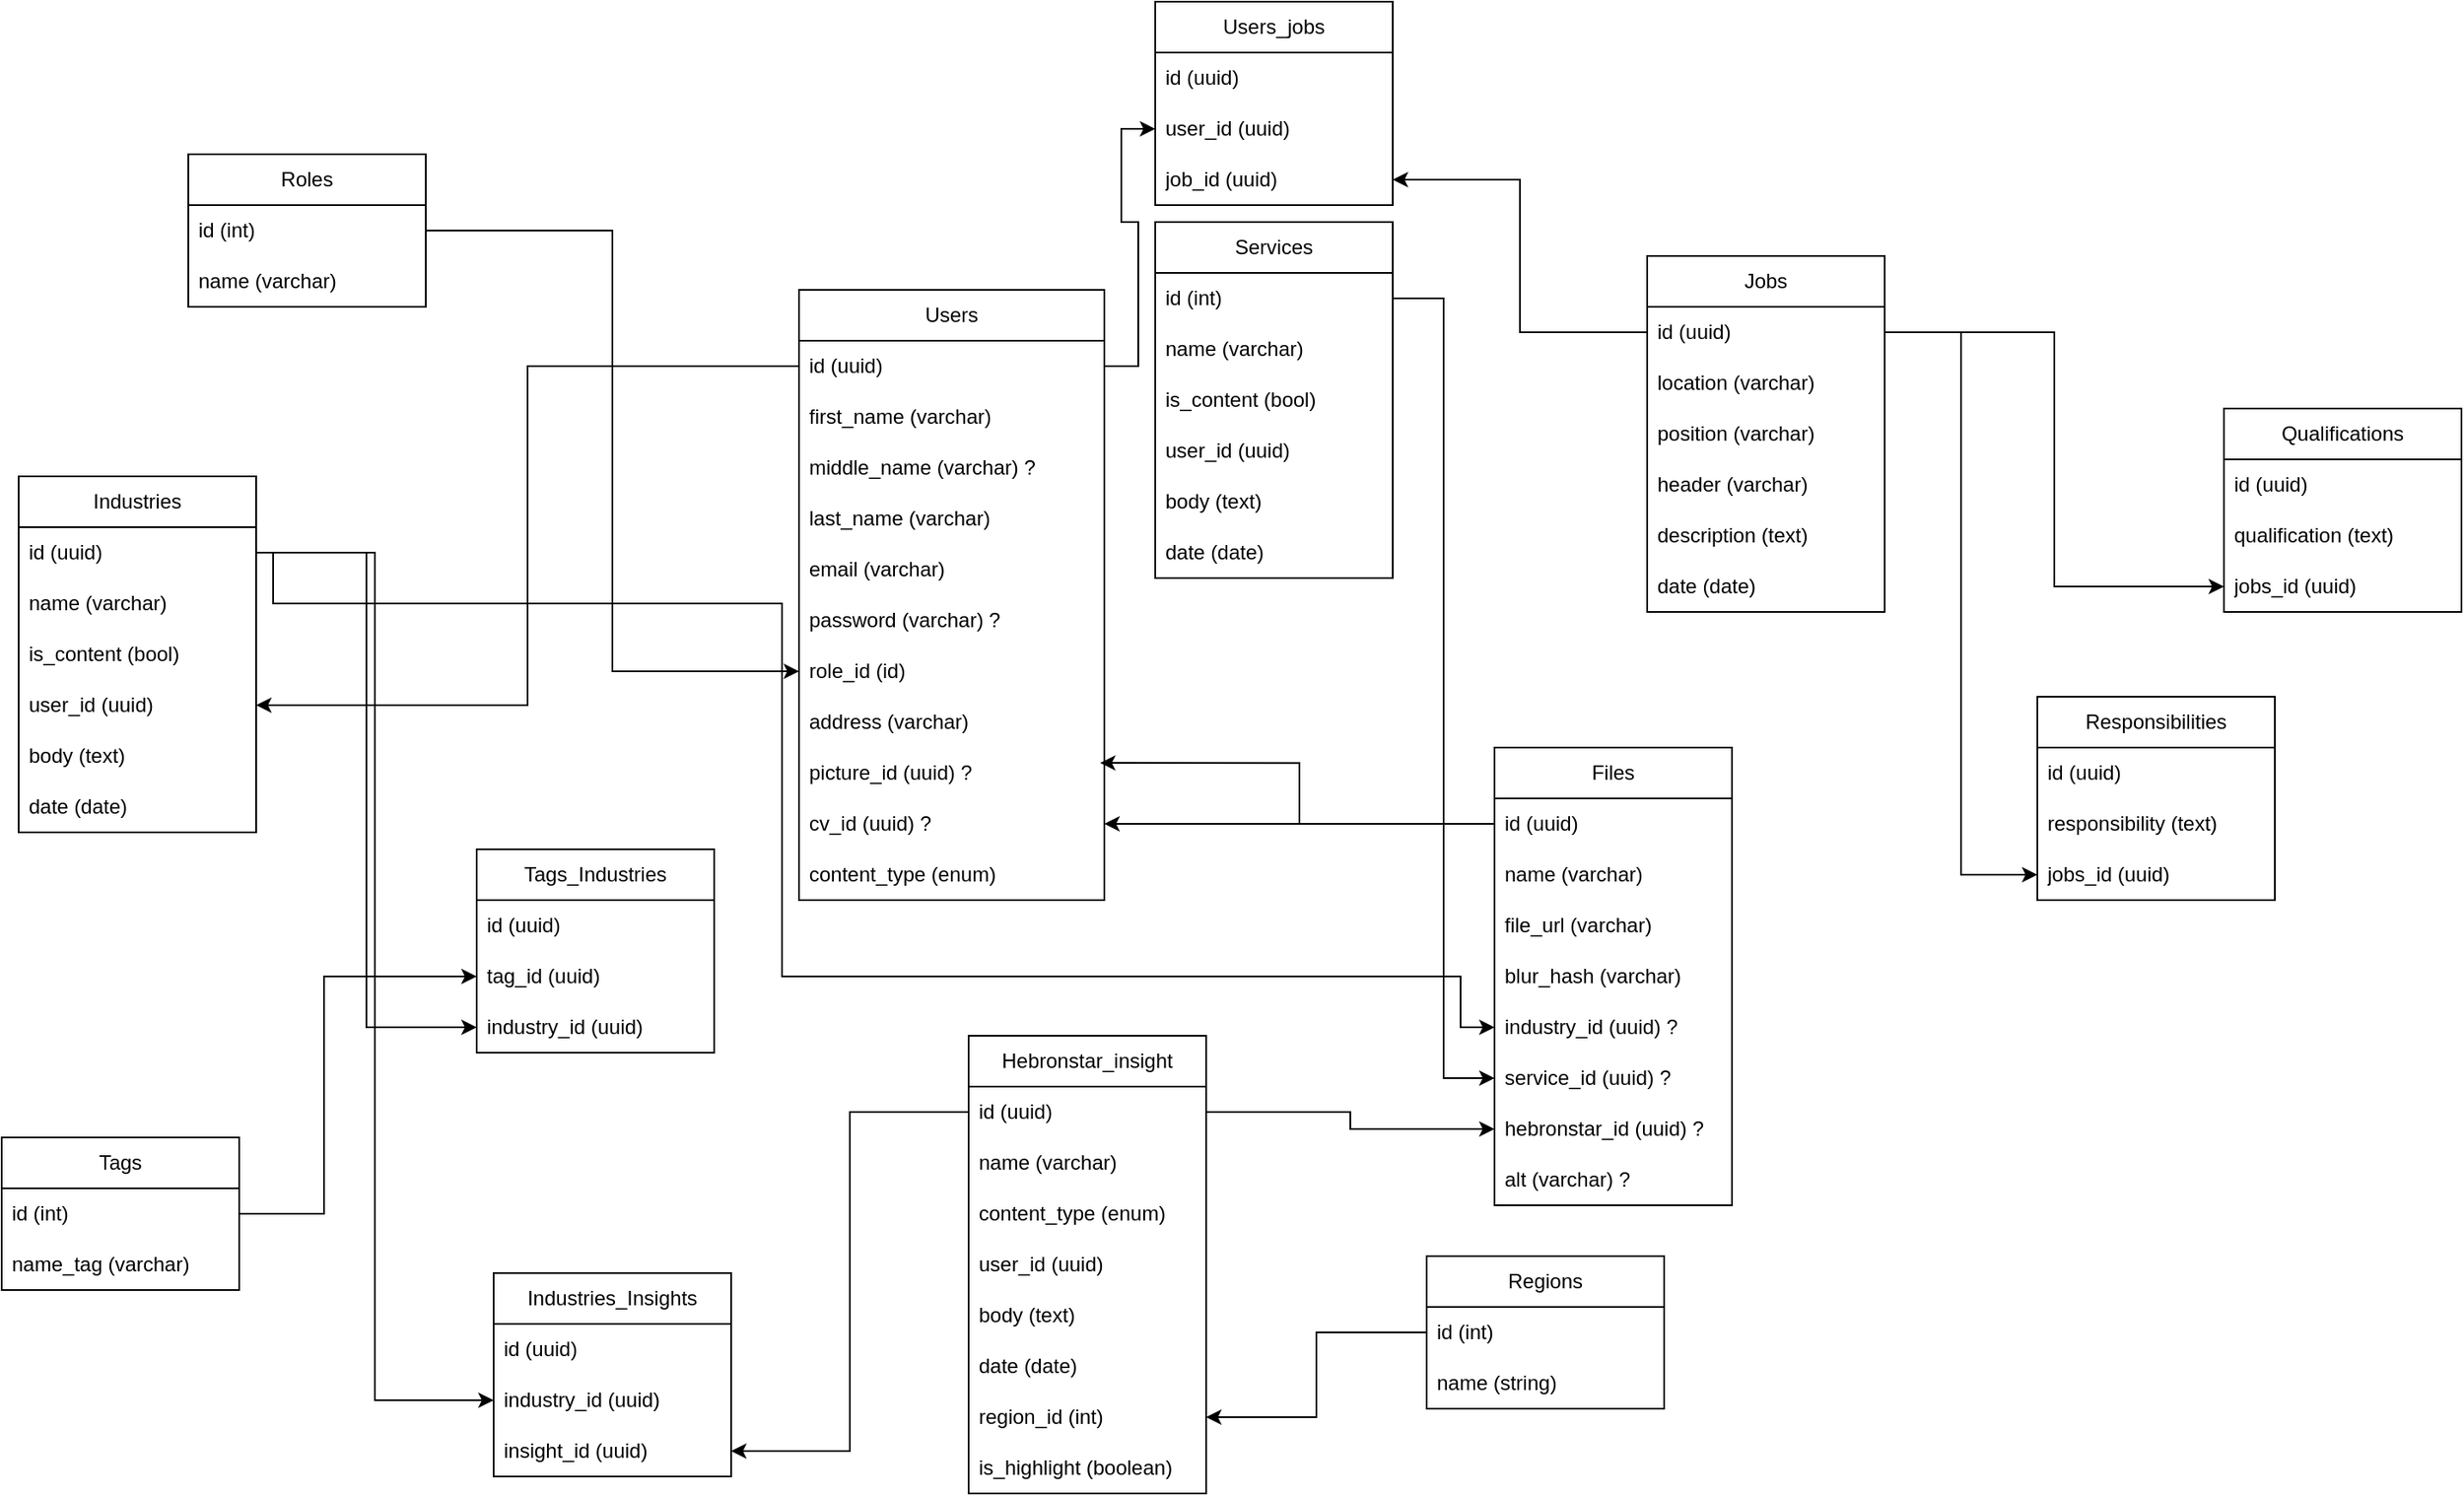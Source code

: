<mxfile version="21.6.5" type="github">
  <diagram name="Page-1" id="0J2eejaLnhA7fd5YdMPj">
    <mxGraphModel dx="1131" dy="936" grid="1" gridSize="10" guides="1" tooltips="1" connect="1" arrows="1" fold="1" page="1" pageScale="1" pageWidth="1700" pageHeight="1100" math="0" shadow="0">
      <root>
        <mxCell id="0" />
        <mxCell id="1" parent="0" />
        <mxCell id="AabeUTpYn3tINiN1X2o6-2" value="Roles" style="swimlane;fontStyle=0;childLayout=stackLayout;horizontal=1;startSize=30;horizontalStack=0;resizeParent=1;resizeParentMax=0;resizeLast=0;collapsible=1;marginBottom=0;whiteSpace=wrap;html=1;" parent="1" vertex="1">
          <mxGeometry x="130" y="100" width="140" height="90" as="geometry" />
        </mxCell>
        <mxCell id="AabeUTpYn3tINiN1X2o6-3" value="id (int)" style="text;strokeColor=none;fillColor=none;align=left;verticalAlign=middle;spacingLeft=4;spacingRight=4;overflow=hidden;points=[[0,0.5],[1,0.5]];portConstraint=eastwest;rotatable=0;whiteSpace=wrap;html=1;" parent="AabeUTpYn3tINiN1X2o6-2" vertex="1">
          <mxGeometry y="30" width="140" height="30" as="geometry" />
        </mxCell>
        <mxCell id="AabeUTpYn3tINiN1X2o6-4" value="name (varchar)" style="text;strokeColor=none;fillColor=none;align=left;verticalAlign=middle;spacingLeft=4;spacingRight=4;overflow=hidden;points=[[0,0.5],[1,0.5]];portConstraint=eastwest;rotatable=0;whiteSpace=wrap;html=1;" parent="AabeUTpYn3tINiN1X2o6-2" vertex="1">
          <mxGeometry y="60" width="140" height="30" as="geometry" />
        </mxCell>
        <mxCell id="AabeUTpYn3tINiN1X2o6-6" value="Users" style="swimlane;fontStyle=0;childLayout=stackLayout;horizontal=1;startSize=30;horizontalStack=0;resizeParent=1;resizeParentMax=0;resizeLast=0;collapsible=1;marginBottom=0;whiteSpace=wrap;html=1;" parent="1" vertex="1">
          <mxGeometry x="490" y="180" width="180" height="360" as="geometry" />
        </mxCell>
        <mxCell id="AabeUTpYn3tINiN1X2o6-7" value="id (uuid)" style="text;strokeColor=none;fillColor=none;align=left;verticalAlign=middle;spacingLeft=4;spacingRight=4;overflow=hidden;points=[[0,0.5],[1,0.5]];portConstraint=eastwest;rotatable=0;whiteSpace=wrap;html=1;" parent="AabeUTpYn3tINiN1X2o6-6" vertex="1">
          <mxGeometry y="30" width="180" height="30" as="geometry" />
        </mxCell>
        <mxCell id="AabeUTpYn3tINiN1X2o6-8" value="first_name (varchar)" style="text;strokeColor=none;fillColor=none;align=left;verticalAlign=middle;spacingLeft=4;spacingRight=4;overflow=hidden;points=[[0,0.5],[1,0.5]];portConstraint=eastwest;rotatable=0;whiteSpace=wrap;html=1;" parent="AabeUTpYn3tINiN1X2o6-6" vertex="1">
          <mxGeometry y="60" width="180" height="30" as="geometry" />
        </mxCell>
        <mxCell id="AabeUTpYn3tINiN1X2o6-10" value="middle_name (varchar) ?" style="text;strokeColor=none;fillColor=none;align=left;verticalAlign=middle;spacingLeft=4;spacingRight=4;overflow=hidden;points=[[0,0.5],[1,0.5]];portConstraint=eastwest;rotatable=0;whiteSpace=wrap;html=1;" parent="AabeUTpYn3tINiN1X2o6-6" vertex="1">
          <mxGeometry y="90" width="180" height="30" as="geometry" />
        </mxCell>
        <mxCell id="AabeUTpYn3tINiN1X2o6-9" value="last_name (varchar)" style="text;strokeColor=none;fillColor=none;align=left;verticalAlign=middle;spacingLeft=4;spacingRight=4;overflow=hidden;points=[[0,0.5],[1,0.5]];portConstraint=eastwest;rotatable=0;whiteSpace=wrap;html=1;" parent="AabeUTpYn3tINiN1X2o6-6" vertex="1">
          <mxGeometry y="120" width="180" height="30" as="geometry" />
        </mxCell>
        <mxCell id="AabeUTpYn3tINiN1X2o6-11" value="email (varchar)" style="text;strokeColor=none;fillColor=none;align=left;verticalAlign=middle;spacingLeft=4;spacingRight=4;overflow=hidden;points=[[0,0.5],[1,0.5]];portConstraint=eastwest;rotatable=0;whiteSpace=wrap;html=1;" parent="AabeUTpYn3tINiN1X2o6-6" vertex="1">
          <mxGeometry y="150" width="180" height="30" as="geometry" />
        </mxCell>
        <mxCell id="AabeUTpYn3tINiN1X2o6-13" value="password (varchar) ?" style="text;strokeColor=none;fillColor=none;align=left;verticalAlign=middle;spacingLeft=4;spacingRight=4;overflow=hidden;points=[[0,0.5],[1,0.5]];portConstraint=eastwest;rotatable=0;whiteSpace=wrap;html=1;" parent="AabeUTpYn3tINiN1X2o6-6" vertex="1">
          <mxGeometry y="180" width="180" height="30" as="geometry" />
        </mxCell>
        <mxCell id="AabeUTpYn3tINiN1X2o6-14" value="role_id (id)" style="text;strokeColor=none;fillColor=none;align=left;verticalAlign=middle;spacingLeft=4;spacingRight=4;overflow=hidden;points=[[0,0.5],[1,0.5]];portConstraint=eastwest;rotatable=0;whiteSpace=wrap;html=1;" parent="AabeUTpYn3tINiN1X2o6-6" vertex="1">
          <mxGeometry y="210" width="180" height="30" as="geometry" />
        </mxCell>
        <mxCell id="AabeUTpYn3tINiN1X2o6-17" value="address (varchar)" style="text;strokeColor=none;fillColor=none;align=left;verticalAlign=middle;spacingLeft=4;spacingRight=4;overflow=hidden;points=[[0,0.5],[1,0.5]];portConstraint=eastwest;rotatable=0;whiteSpace=wrap;html=1;" parent="AabeUTpYn3tINiN1X2o6-6" vertex="1">
          <mxGeometry y="240" width="180" height="30" as="geometry" />
        </mxCell>
        <mxCell id="AabeUTpYn3tINiN1X2o6-22" value="picture_id (uuid) ?" style="text;strokeColor=none;fillColor=none;align=left;verticalAlign=middle;spacingLeft=4;spacingRight=4;overflow=hidden;points=[[0,0.5],[1,0.5]];portConstraint=eastwest;rotatable=0;whiteSpace=wrap;html=1;" parent="AabeUTpYn3tINiN1X2o6-6" vertex="1">
          <mxGeometry y="270" width="180" height="30" as="geometry" />
        </mxCell>
        <mxCell id="AabeUTpYn3tINiN1X2o6-24" value="cv_id (uuid) ?" style="text;strokeColor=none;fillColor=none;align=left;verticalAlign=middle;spacingLeft=4;spacingRight=4;overflow=hidden;points=[[0,0.5],[1,0.5]];portConstraint=eastwest;rotatable=0;whiteSpace=wrap;html=1;" parent="AabeUTpYn3tINiN1X2o6-6" vertex="1">
          <mxGeometry y="300" width="180" height="30" as="geometry" />
        </mxCell>
        <mxCell id="AabeUTpYn3tINiN1X2o6-26" value="content_type (enum)" style="text;strokeColor=none;fillColor=none;align=left;verticalAlign=middle;spacingLeft=4;spacingRight=4;overflow=hidden;points=[[0,0.5],[1,0.5]];portConstraint=eastwest;rotatable=0;whiteSpace=wrap;html=1;" parent="AabeUTpYn3tINiN1X2o6-6" vertex="1">
          <mxGeometry y="330" width="180" height="30" as="geometry" />
        </mxCell>
        <mxCell id="AabeUTpYn3tINiN1X2o6-16" style="edgeStyle=orthogonalEdgeStyle;rounded=0;orthogonalLoop=1;jettySize=auto;html=1;entryX=0;entryY=0.5;entryDx=0;entryDy=0;" parent="1" source="AabeUTpYn3tINiN1X2o6-3" target="AabeUTpYn3tINiN1X2o6-14" edge="1">
          <mxGeometry relative="1" as="geometry" />
        </mxCell>
        <mxCell id="AabeUTpYn3tINiN1X2o6-18" value="Files" style="swimlane;fontStyle=0;childLayout=stackLayout;horizontal=1;startSize=30;horizontalStack=0;resizeParent=1;resizeParentMax=0;resizeLast=0;collapsible=1;marginBottom=0;whiteSpace=wrap;html=1;" parent="1" vertex="1">
          <mxGeometry x="900" y="450" width="140" height="270" as="geometry" />
        </mxCell>
        <mxCell id="AabeUTpYn3tINiN1X2o6-19" value="id (uuid)" style="text;strokeColor=none;fillColor=none;align=left;verticalAlign=middle;spacingLeft=4;spacingRight=4;overflow=hidden;points=[[0,0.5],[1,0.5]];portConstraint=eastwest;rotatable=0;whiteSpace=wrap;html=1;" parent="AabeUTpYn3tINiN1X2o6-18" vertex="1">
          <mxGeometry y="30" width="140" height="30" as="geometry" />
        </mxCell>
        <mxCell id="AabeUTpYn3tINiN1X2o6-20" value="name (varchar)" style="text;strokeColor=none;fillColor=none;align=left;verticalAlign=middle;spacingLeft=4;spacingRight=4;overflow=hidden;points=[[0,0.5],[1,0.5]];portConstraint=eastwest;rotatable=0;whiteSpace=wrap;html=1;" parent="AabeUTpYn3tINiN1X2o6-18" vertex="1">
          <mxGeometry y="60" width="140" height="30" as="geometry" />
        </mxCell>
        <mxCell id="AabeUTpYn3tINiN1X2o6-21" value="file_url (varchar)" style="text;strokeColor=none;fillColor=none;align=left;verticalAlign=middle;spacingLeft=4;spacingRight=4;overflow=hidden;points=[[0,0.5],[1,0.5]];portConstraint=eastwest;rotatable=0;whiteSpace=wrap;html=1;" parent="AabeUTpYn3tINiN1X2o6-18" vertex="1">
          <mxGeometry y="90" width="140" height="30" as="geometry" />
        </mxCell>
        <mxCell id="NytPA-06Vom5v9Mt7Qx0-8" value="blur_hash (varchar)" style="text;strokeColor=none;fillColor=none;align=left;verticalAlign=middle;spacingLeft=4;spacingRight=4;overflow=hidden;points=[[0,0.5],[1,0.5]];portConstraint=eastwest;rotatable=0;whiteSpace=wrap;html=1;" parent="AabeUTpYn3tINiN1X2o6-18" vertex="1">
          <mxGeometry y="120" width="140" height="30" as="geometry" />
        </mxCell>
        <mxCell id="AabeUTpYn3tINiN1X2o6-47" value="industry_id (uuid) ?" style="text;strokeColor=none;fillColor=none;align=left;verticalAlign=middle;spacingLeft=4;spacingRight=4;overflow=hidden;points=[[0,0.5],[1,0.5]];portConstraint=eastwest;rotatable=0;whiteSpace=wrap;html=1;" parent="AabeUTpYn3tINiN1X2o6-18" vertex="1">
          <mxGeometry y="150" width="140" height="30" as="geometry" />
        </mxCell>
        <mxCell id="AabeUTpYn3tINiN1X2o6-56" value="service_id (uuid) ?" style="text;strokeColor=none;fillColor=none;align=left;verticalAlign=middle;spacingLeft=4;spacingRight=4;overflow=hidden;points=[[0,0.5],[1,0.5]];portConstraint=eastwest;rotatable=0;whiteSpace=wrap;html=1;" parent="AabeUTpYn3tINiN1X2o6-18" vertex="1">
          <mxGeometry y="180" width="140" height="30" as="geometry" />
        </mxCell>
        <mxCell id="AabeUTpYn3tINiN1X2o6-65" value="hebronstar_id (uuid) ?" style="text;strokeColor=none;fillColor=none;align=left;verticalAlign=middle;spacingLeft=4;spacingRight=4;overflow=hidden;points=[[0,0.5],[1,0.5]];portConstraint=eastwest;rotatable=0;whiteSpace=wrap;html=1;" parent="AabeUTpYn3tINiN1X2o6-18" vertex="1">
          <mxGeometry y="210" width="140" height="30" as="geometry" />
        </mxCell>
        <mxCell id="AabeUTpYn3tINiN1X2o6-67" value="alt (varchar) ?" style="text;strokeColor=none;fillColor=none;align=left;verticalAlign=middle;spacingLeft=4;spacingRight=4;overflow=hidden;points=[[0,0.5],[1,0.5]];portConstraint=eastwest;rotatable=0;whiteSpace=wrap;html=1;" parent="AabeUTpYn3tINiN1X2o6-18" vertex="1">
          <mxGeometry y="240" width="140" height="30" as="geometry" />
        </mxCell>
        <mxCell id="AabeUTpYn3tINiN1X2o6-23" style="edgeStyle=orthogonalEdgeStyle;rounded=0;orthogonalLoop=1;jettySize=auto;html=1;entryX=0.986;entryY=0.302;entryDx=0;entryDy=0;entryPerimeter=0;" parent="1" source="AabeUTpYn3tINiN1X2o6-19" target="AabeUTpYn3tINiN1X2o6-22" edge="1">
          <mxGeometry relative="1" as="geometry" />
        </mxCell>
        <mxCell id="AabeUTpYn3tINiN1X2o6-25" style="edgeStyle=orthogonalEdgeStyle;rounded=0;orthogonalLoop=1;jettySize=auto;html=1;" parent="1" source="AabeUTpYn3tINiN1X2o6-19" target="AabeUTpYn3tINiN1X2o6-24" edge="1">
          <mxGeometry relative="1" as="geometry" />
        </mxCell>
        <mxCell id="AabeUTpYn3tINiN1X2o6-31" value="Industries" style="swimlane;fontStyle=0;childLayout=stackLayout;horizontal=1;startSize=30;horizontalStack=0;resizeParent=1;resizeParentMax=0;resizeLast=0;collapsible=1;marginBottom=0;whiteSpace=wrap;html=1;" parent="1" vertex="1">
          <mxGeometry x="30" y="290" width="140" height="210" as="geometry" />
        </mxCell>
        <mxCell id="AabeUTpYn3tINiN1X2o6-32" value="id (uuid)" style="text;strokeColor=none;fillColor=none;align=left;verticalAlign=middle;spacingLeft=4;spacingRight=4;overflow=hidden;points=[[0,0.5],[1,0.5]];portConstraint=eastwest;rotatable=0;whiteSpace=wrap;html=1;" parent="AabeUTpYn3tINiN1X2o6-31" vertex="1">
          <mxGeometry y="30" width="140" height="30" as="geometry" />
        </mxCell>
        <mxCell id="AabeUTpYn3tINiN1X2o6-39" value="name (varchar)" style="text;strokeColor=none;fillColor=none;align=left;verticalAlign=middle;spacingLeft=4;spacingRight=4;overflow=hidden;points=[[0,0.5],[1,0.5]];portConstraint=eastwest;rotatable=0;whiteSpace=wrap;html=1;" parent="AabeUTpYn3tINiN1X2o6-31" vertex="1">
          <mxGeometry y="60" width="140" height="30" as="geometry" />
        </mxCell>
        <mxCell id="AabeUTpYn3tINiN1X2o6-33" value="is_content (bool)" style="text;strokeColor=none;fillColor=none;align=left;verticalAlign=middle;spacingLeft=4;spacingRight=4;overflow=hidden;points=[[0,0.5],[1,0.5]];portConstraint=eastwest;rotatable=0;whiteSpace=wrap;html=1;" parent="AabeUTpYn3tINiN1X2o6-31" vertex="1">
          <mxGeometry y="90" width="140" height="30" as="geometry" />
        </mxCell>
        <mxCell id="AabeUTpYn3tINiN1X2o6-34" value="user_id (uuid)" style="text;strokeColor=none;fillColor=none;align=left;verticalAlign=middle;spacingLeft=4;spacingRight=4;overflow=hidden;points=[[0,0.5],[1,0.5]];portConstraint=eastwest;rotatable=0;whiteSpace=wrap;html=1;" parent="AabeUTpYn3tINiN1X2o6-31" vertex="1">
          <mxGeometry y="120" width="140" height="30" as="geometry" />
        </mxCell>
        <mxCell id="AabeUTpYn3tINiN1X2o6-35" value="body (text)" style="text;strokeColor=none;fillColor=none;align=left;verticalAlign=middle;spacingLeft=4;spacingRight=4;overflow=hidden;points=[[0,0.5],[1,0.5]];portConstraint=eastwest;rotatable=0;whiteSpace=wrap;html=1;" parent="AabeUTpYn3tINiN1X2o6-31" vertex="1">
          <mxGeometry y="150" width="140" height="30" as="geometry" />
        </mxCell>
        <mxCell id="AabeUTpYn3tINiN1X2o6-41" value="date (date)" style="text;strokeColor=none;fillColor=none;align=left;verticalAlign=middle;spacingLeft=4;spacingRight=4;overflow=hidden;points=[[0,0.5],[1,0.5]];portConstraint=eastwest;rotatable=0;whiteSpace=wrap;html=1;" parent="AabeUTpYn3tINiN1X2o6-31" vertex="1">
          <mxGeometry y="180" width="140" height="30" as="geometry" />
        </mxCell>
        <mxCell id="AabeUTpYn3tINiN1X2o6-42" style="edgeStyle=orthogonalEdgeStyle;rounded=0;orthogonalLoop=1;jettySize=auto;html=1;" parent="1" source="AabeUTpYn3tINiN1X2o6-7" target="AabeUTpYn3tINiN1X2o6-34" edge="1">
          <mxGeometry relative="1" as="geometry" />
        </mxCell>
        <mxCell id="AabeUTpYn3tINiN1X2o6-48" style="edgeStyle=orthogonalEdgeStyle;rounded=0;orthogonalLoop=1;jettySize=auto;html=1;entryX=0;entryY=0.5;entryDx=0;entryDy=0;" parent="1" source="AabeUTpYn3tINiN1X2o6-32" target="AabeUTpYn3tINiN1X2o6-47" edge="1">
          <mxGeometry relative="1" as="geometry">
            <Array as="points">
              <mxPoint x="180" y="335" />
              <mxPoint x="180" y="365" />
              <mxPoint x="480" y="365" />
              <mxPoint x="480" y="585" />
              <mxPoint x="880" y="585" />
              <mxPoint x="880" y="615" />
            </Array>
            <mxPoint x="970" y="600" as="targetPoint" />
          </mxGeometry>
        </mxCell>
        <mxCell id="AabeUTpYn3tINiN1X2o6-49" value="Services" style="swimlane;fontStyle=0;childLayout=stackLayout;horizontal=1;startSize=30;horizontalStack=0;resizeParent=1;resizeParentMax=0;resizeLast=0;collapsible=1;marginBottom=0;whiteSpace=wrap;html=1;" parent="1" vertex="1">
          <mxGeometry x="700" y="140" width="140" height="210" as="geometry" />
        </mxCell>
        <mxCell id="AabeUTpYn3tINiN1X2o6-50" value="id (int)" style="text;strokeColor=none;fillColor=none;align=left;verticalAlign=middle;spacingLeft=4;spacingRight=4;overflow=hidden;points=[[0,0.5],[1,0.5]];portConstraint=eastwest;rotatable=0;whiteSpace=wrap;html=1;" parent="AabeUTpYn3tINiN1X2o6-49" vertex="1">
          <mxGeometry y="30" width="140" height="30" as="geometry" />
        </mxCell>
        <mxCell id="AabeUTpYn3tINiN1X2o6-51" value="name (varchar)" style="text;strokeColor=none;fillColor=none;align=left;verticalAlign=middle;spacingLeft=4;spacingRight=4;overflow=hidden;points=[[0,0.5],[1,0.5]];portConstraint=eastwest;rotatable=0;whiteSpace=wrap;html=1;" parent="AabeUTpYn3tINiN1X2o6-49" vertex="1">
          <mxGeometry y="60" width="140" height="30" as="geometry" />
        </mxCell>
        <mxCell id="AabeUTpYn3tINiN1X2o6-52" value="is_content (bool)" style="text;strokeColor=none;fillColor=none;align=left;verticalAlign=middle;spacingLeft=4;spacingRight=4;overflow=hidden;points=[[0,0.5],[1,0.5]];portConstraint=eastwest;rotatable=0;whiteSpace=wrap;html=1;" parent="AabeUTpYn3tINiN1X2o6-49" vertex="1">
          <mxGeometry y="90" width="140" height="30" as="geometry" />
        </mxCell>
        <mxCell id="AabeUTpYn3tINiN1X2o6-53" value="user_id (uuid)" style="text;strokeColor=none;fillColor=none;align=left;verticalAlign=middle;spacingLeft=4;spacingRight=4;overflow=hidden;points=[[0,0.5],[1,0.5]];portConstraint=eastwest;rotatable=0;whiteSpace=wrap;html=1;" parent="AabeUTpYn3tINiN1X2o6-49" vertex="1">
          <mxGeometry y="120" width="140" height="30" as="geometry" />
        </mxCell>
        <mxCell id="AabeUTpYn3tINiN1X2o6-54" value="body (text)" style="text;strokeColor=none;fillColor=none;align=left;verticalAlign=middle;spacingLeft=4;spacingRight=4;overflow=hidden;points=[[0,0.5],[1,0.5]];portConstraint=eastwest;rotatable=0;whiteSpace=wrap;html=1;" parent="AabeUTpYn3tINiN1X2o6-49" vertex="1">
          <mxGeometry y="150" width="140" height="30" as="geometry" />
        </mxCell>
        <mxCell id="AabeUTpYn3tINiN1X2o6-55" value="date (date)" style="text;strokeColor=none;fillColor=none;align=left;verticalAlign=middle;spacingLeft=4;spacingRight=4;overflow=hidden;points=[[0,0.5],[1,0.5]];portConstraint=eastwest;rotatable=0;whiteSpace=wrap;html=1;" parent="AabeUTpYn3tINiN1X2o6-49" vertex="1">
          <mxGeometry y="180" width="140" height="30" as="geometry" />
        </mxCell>
        <mxCell id="AabeUTpYn3tINiN1X2o6-57" style="edgeStyle=orthogonalEdgeStyle;rounded=0;orthogonalLoop=1;jettySize=auto;html=1;" parent="1" source="AabeUTpYn3tINiN1X2o6-50" target="AabeUTpYn3tINiN1X2o6-56" edge="1">
          <mxGeometry relative="1" as="geometry" />
        </mxCell>
        <mxCell id="AabeUTpYn3tINiN1X2o6-58" value="Hebronstar_insight" style="swimlane;fontStyle=0;childLayout=stackLayout;horizontal=1;startSize=30;horizontalStack=0;resizeParent=1;resizeParentMax=0;resizeLast=0;collapsible=1;marginBottom=0;whiteSpace=wrap;html=1;" parent="1" vertex="1">
          <mxGeometry x="590" y="620" width="140" height="270" as="geometry" />
        </mxCell>
        <mxCell id="AabeUTpYn3tINiN1X2o6-59" value="id (uuid)" style="text;strokeColor=none;fillColor=none;align=left;verticalAlign=middle;spacingLeft=4;spacingRight=4;overflow=hidden;points=[[0,0.5],[1,0.5]];portConstraint=eastwest;rotatable=0;whiteSpace=wrap;html=1;" parent="AabeUTpYn3tINiN1X2o6-58" vertex="1">
          <mxGeometry y="30" width="140" height="30" as="geometry" />
        </mxCell>
        <mxCell id="AabeUTpYn3tINiN1X2o6-60" value="name (varchar)" style="text;strokeColor=none;fillColor=none;align=left;verticalAlign=middle;spacingLeft=4;spacingRight=4;overflow=hidden;points=[[0,0.5],[1,0.5]];portConstraint=eastwest;rotatable=0;whiteSpace=wrap;html=1;" parent="AabeUTpYn3tINiN1X2o6-58" vertex="1">
          <mxGeometry y="60" width="140" height="30" as="geometry" />
        </mxCell>
        <mxCell id="AabeUTpYn3tINiN1X2o6-61" value="content_type (enum)" style="text;strokeColor=none;fillColor=none;align=left;verticalAlign=middle;spacingLeft=4;spacingRight=4;overflow=hidden;points=[[0,0.5],[1,0.5]];portConstraint=eastwest;rotatable=0;whiteSpace=wrap;html=1;" parent="AabeUTpYn3tINiN1X2o6-58" vertex="1">
          <mxGeometry y="90" width="140" height="30" as="geometry" />
        </mxCell>
        <mxCell id="AabeUTpYn3tINiN1X2o6-62" value="user_id (uuid)" style="text;strokeColor=none;fillColor=none;align=left;verticalAlign=middle;spacingLeft=4;spacingRight=4;overflow=hidden;points=[[0,0.5],[1,0.5]];portConstraint=eastwest;rotatable=0;whiteSpace=wrap;html=1;" parent="AabeUTpYn3tINiN1X2o6-58" vertex="1">
          <mxGeometry y="120" width="140" height="30" as="geometry" />
        </mxCell>
        <mxCell id="AabeUTpYn3tINiN1X2o6-63" value="body (text)" style="text;strokeColor=none;fillColor=none;align=left;verticalAlign=middle;spacingLeft=4;spacingRight=4;overflow=hidden;points=[[0,0.5],[1,0.5]];portConstraint=eastwest;rotatable=0;whiteSpace=wrap;html=1;" parent="AabeUTpYn3tINiN1X2o6-58" vertex="1">
          <mxGeometry y="150" width="140" height="30" as="geometry" />
        </mxCell>
        <mxCell id="AabeUTpYn3tINiN1X2o6-64" value="date (date)" style="text;strokeColor=none;fillColor=none;align=left;verticalAlign=middle;spacingLeft=4;spacingRight=4;overflow=hidden;points=[[0,0.5],[1,0.5]];portConstraint=eastwest;rotatable=0;whiteSpace=wrap;html=1;" parent="AabeUTpYn3tINiN1X2o6-58" vertex="1">
          <mxGeometry y="180" width="140" height="30" as="geometry" />
        </mxCell>
        <mxCell id="NytPA-06Vom5v9Mt7Qx0-5" value="region_id (int)" style="text;strokeColor=none;fillColor=none;align=left;verticalAlign=middle;spacingLeft=4;spacingRight=4;overflow=hidden;points=[[0,0.5],[1,0.5]];portConstraint=eastwest;rotatable=0;whiteSpace=wrap;html=1;" parent="AabeUTpYn3tINiN1X2o6-58" vertex="1">
          <mxGeometry y="210" width="140" height="30" as="geometry" />
        </mxCell>
        <mxCell id="7b8HUlK0noErCAWpJXv1-1" value="is_highlight (boolean)" style="text;strokeColor=none;fillColor=none;align=left;verticalAlign=middle;spacingLeft=4;spacingRight=4;overflow=hidden;points=[[0,0.5],[1,0.5]];portConstraint=eastwest;rotatable=0;whiteSpace=wrap;html=1;" vertex="1" parent="AabeUTpYn3tINiN1X2o6-58">
          <mxGeometry y="240" width="140" height="30" as="geometry" />
        </mxCell>
        <mxCell id="AabeUTpYn3tINiN1X2o6-66" style="edgeStyle=orthogonalEdgeStyle;rounded=0;orthogonalLoop=1;jettySize=auto;html=1;" parent="1" source="AabeUTpYn3tINiN1X2o6-59" target="AabeUTpYn3tINiN1X2o6-65" edge="1">
          <mxGeometry relative="1" as="geometry" />
        </mxCell>
        <mxCell id="AabeUTpYn3tINiN1X2o6-72" value="Jobs" style="swimlane;fontStyle=0;childLayout=stackLayout;horizontal=1;startSize=30;horizontalStack=0;resizeParent=1;resizeParentMax=0;resizeLast=0;collapsible=1;marginBottom=0;whiteSpace=wrap;html=1;" parent="1" vertex="1">
          <mxGeometry x="990" y="160" width="140" height="210" as="geometry" />
        </mxCell>
        <mxCell id="AabeUTpYn3tINiN1X2o6-73" value="id (uuid)" style="text;strokeColor=none;fillColor=none;align=left;verticalAlign=middle;spacingLeft=4;spacingRight=4;overflow=hidden;points=[[0,0.5],[1,0.5]];portConstraint=eastwest;rotatable=0;whiteSpace=wrap;html=1;" parent="AabeUTpYn3tINiN1X2o6-72" vertex="1">
          <mxGeometry y="30" width="140" height="30" as="geometry" />
        </mxCell>
        <mxCell id="AabeUTpYn3tINiN1X2o6-75" value="location (varchar)" style="text;strokeColor=none;fillColor=none;align=left;verticalAlign=middle;spacingLeft=4;spacingRight=4;overflow=hidden;points=[[0,0.5],[1,0.5]];portConstraint=eastwest;rotatable=0;whiteSpace=wrap;html=1;" parent="AabeUTpYn3tINiN1X2o6-72" vertex="1">
          <mxGeometry y="60" width="140" height="30" as="geometry" />
        </mxCell>
        <mxCell id="AabeUTpYn3tINiN1X2o6-74" value="position (varchar)" style="text;strokeColor=none;fillColor=none;align=left;verticalAlign=middle;spacingLeft=4;spacingRight=4;overflow=hidden;points=[[0,0.5],[1,0.5]];portConstraint=eastwest;rotatable=0;whiteSpace=wrap;html=1;" parent="AabeUTpYn3tINiN1X2o6-72" vertex="1">
          <mxGeometry y="90" width="140" height="30" as="geometry" />
        </mxCell>
        <mxCell id="KLQGMgcg9D3TohGVHI9s-1" value="header (varchar)" style="text;strokeColor=none;fillColor=none;align=left;verticalAlign=middle;spacingLeft=4;spacingRight=4;overflow=hidden;points=[[0,0.5],[1,0.5]];portConstraint=eastwest;rotatable=0;whiteSpace=wrap;html=1;" parent="AabeUTpYn3tINiN1X2o6-72" vertex="1">
          <mxGeometry y="120" width="140" height="30" as="geometry" />
        </mxCell>
        <mxCell id="KLQGMgcg9D3TohGVHI9s-2" value="description (text)" style="text;strokeColor=none;fillColor=none;align=left;verticalAlign=middle;spacingLeft=4;spacingRight=4;overflow=hidden;points=[[0,0.5],[1,0.5]];portConstraint=eastwest;rotatable=0;whiteSpace=wrap;html=1;" parent="AabeUTpYn3tINiN1X2o6-72" vertex="1">
          <mxGeometry y="150" width="140" height="30" as="geometry" />
        </mxCell>
        <mxCell id="KLQGMgcg9D3TohGVHI9s-4" value="date (date)" style="text;strokeColor=none;fillColor=none;align=left;verticalAlign=middle;spacingLeft=4;spacingRight=4;overflow=hidden;points=[[0,0.5],[1,0.5]];portConstraint=eastwest;rotatable=0;whiteSpace=wrap;html=1;" parent="AabeUTpYn3tINiN1X2o6-72" vertex="1">
          <mxGeometry y="180" width="140" height="30" as="geometry" />
        </mxCell>
        <mxCell id="KLQGMgcg9D3TohGVHI9s-5" value="Qualifications" style="swimlane;fontStyle=0;childLayout=stackLayout;horizontal=1;startSize=30;horizontalStack=0;resizeParent=1;resizeParentMax=0;resizeLast=0;collapsible=1;marginBottom=0;whiteSpace=wrap;html=1;" parent="1" vertex="1">
          <mxGeometry x="1330" y="250" width="140" height="120" as="geometry" />
        </mxCell>
        <mxCell id="KLQGMgcg9D3TohGVHI9s-6" value="id (uuid)" style="text;strokeColor=none;fillColor=none;align=left;verticalAlign=middle;spacingLeft=4;spacingRight=4;overflow=hidden;points=[[0,0.5],[1,0.5]];portConstraint=eastwest;rotatable=0;whiteSpace=wrap;html=1;" parent="KLQGMgcg9D3TohGVHI9s-5" vertex="1">
          <mxGeometry y="30" width="140" height="30" as="geometry" />
        </mxCell>
        <mxCell id="KLQGMgcg9D3TohGVHI9s-7" value="qualification (text)" style="text;strokeColor=none;fillColor=none;align=left;verticalAlign=middle;spacingLeft=4;spacingRight=4;overflow=hidden;points=[[0,0.5],[1,0.5]];portConstraint=eastwest;rotatable=0;whiteSpace=wrap;html=1;" parent="KLQGMgcg9D3TohGVHI9s-5" vertex="1">
          <mxGeometry y="60" width="140" height="30" as="geometry" />
        </mxCell>
        <mxCell id="KLQGMgcg9D3TohGVHI9s-9" value="jobs_id (uuid)" style="text;strokeColor=none;fillColor=none;align=left;verticalAlign=middle;spacingLeft=4;spacingRight=4;overflow=hidden;points=[[0,0.5],[1,0.5]];portConstraint=eastwest;rotatable=0;whiteSpace=wrap;html=1;" parent="KLQGMgcg9D3TohGVHI9s-5" vertex="1">
          <mxGeometry y="90" width="140" height="30" as="geometry" />
        </mxCell>
        <mxCell id="KLQGMgcg9D3TohGVHI9s-10" style="edgeStyle=orthogonalEdgeStyle;rounded=0;orthogonalLoop=1;jettySize=auto;html=1;" parent="1" source="AabeUTpYn3tINiN1X2o6-73" target="KLQGMgcg9D3TohGVHI9s-9" edge="1">
          <mxGeometry relative="1" as="geometry" />
        </mxCell>
        <mxCell id="KLQGMgcg9D3TohGVHI9s-11" value="Responsibilities" style="swimlane;fontStyle=0;childLayout=stackLayout;horizontal=1;startSize=30;horizontalStack=0;resizeParent=1;resizeParentMax=0;resizeLast=0;collapsible=1;marginBottom=0;whiteSpace=wrap;html=1;" parent="1" vertex="1">
          <mxGeometry x="1220" y="420" width="140" height="120" as="geometry" />
        </mxCell>
        <mxCell id="KLQGMgcg9D3TohGVHI9s-12" value="id (uuid)" style="text;strokeColor=none;fillColor=none;align=left;verticalAlign=middle;spacingLeft=4;spacingRight=4;overflow=hidden;points=[[0,0.5],[1,0.5]];portConstraint=eastwest;rotatable=0;whiteSpace=wrap;html=1;" parent="KLQGMgcg9D3TohGVHI9s-11" vertex="1">
          <mxGeometry y="30" width="140" height="30" as="geometry" />
        </mxCell>
        <mxCell id="KLQGMgcg9D3TohGVHI9s-13" value="responsibility (text)" style="text;strokeColor=none;fillColor=none;align=left;verticalAlign=middle;spacingLeft=4;spacingRight=4;overflow=hidden;points=[[0,0.5],[1,0.5]];portConstraint=eastwest;rotatable=0;whiteSpace=wrap;html=1;" parent="KLQGMgcg9D3TohGVHI9s-11" vertex="1">
          <mxGeometry y="60" width="140" height="30" as="geometry" />
        </mxCell>
        <mxCell id="KLQGMgcg9D3TohGVHI9s-14" value="jobs_id (uuid)" style="text;strokeColor=none;fillColor=none;align=left;verticalAlign=middle;spacingLeft=4;spacingRight=4;overflow=hidden;points=[[0,0.5],[1,0.5]];portConstraint=eastwest;rotatable=0;whiteSpace=wrap;html=1;" parent="KLQGMgcg9D3TohGVHI9s-11" vertex="1">
          <mxGeometry y="90" width="140" height="30" as="geometry" />
        </mxCell>
        <mxCell id="KLQGMgcg9D3TohGVHI9s-15" style="edgeStyle=orthogonalEdgeStyle;rounded=0;orthogonalLoop=1;jettySize=auto;html=1;" parent="1" source="AabeUTpYn3tINiN1X2o6-73" target="KLQGMgcg9D3TohGVHI9s-14" edge="1">
          <mxGeometry relative="1" as="geometry" />
        </mxCell>
        <mxCell id="KLQGMgcg9D3TohGVHI9s-16" value="Users_jobs" style="swimlane;fontStyle=0;childLayout=stackLayout;horizontal=1;startSize=30;horizontalStack=0;resizeParent=1;resizeParentMax=0;resizeLast=0;collapsible=1;marginBottom=0;whiteSpace=wrap;html=1;" parent="1" vertex="1">
          <mxGeometry x="700" y="10" width="140" height="120" as="geometry" />
        </mxCell>
        <mxCell id="KLQGMgcg9D3TohGVHI9s-17" value="id (uuid)" style="text;strokeColor=none;fillColor=none;align=left;verticalAlign=middle;spacingLeft=4;spacingRight=4;overflow=hidden;points=[[0,0.5],[1,0.5]];portConstraint=eastwest;rotatable=0;whiteSpace=wrap;html=1;" parent="KLQGMgcg9D3TohGVHI9s-16" vertex="1">
          <mxGeometry y="30" width="140" height="30" as="geometry" />
        </mxCell>
        <mxCell id="KLQGMgcg9D3TohGVHI9s-18" value="user_id (uuid)" style="text;strokeColor=none;fillColor=none;align=left;verticalAlign=middle;spacingLeft=4;spacingRight=4;overflow=hidden;points=[[0,0.5],[1,0.5]];portConstraint=eastwest;rotatable=0;whiteSpace=wrap;html=1;" parent="KLQGMgcg9D3TohGVHI9s-16" vertex="1">
          <mxGeometry y="60" width="140" height="30" as="geometry" />
        </mxCell>
        <mxCell id="KLQGMgcg9D3TohGVHI9s-19" value="job_id (uuid)" style="text;strokeColor=none;fillColor=none;align=left;verticalAlign=middle;spacingLeft=4;spacingRight=4;overflow=hidden;points=[[0,0.5],[1,0.5]];portConstraint=eastwest;rotatable=0;whiteSpace=wrap;html=1;" parent="KLQGMgcg9D3TohGVHI9s-16" vertex="1">
          <mxGeometry y="90" width="140" height="30" as="geometry" />
        </mxCell>
        <mxCell id="KLQGMgcg9D3TohGVHI9s-21" style="edgeStyle=orthogonalEdgeStyle;rounded=0;orthogonalLoop=1;jettySize=auto;html=1;" parent="1" source="AabeUTpYn3tINiN1X2o6-7" target="KLQGMgcg9D3TohGVHI9s-18" edge="1">
          <mxGeometry relative="1" as="geometry">
            <Array as="points">
              <mxPoint x="690" y="225" />
              <mxPoint x="690" y="140" />
              <mxPoint x="680" y="140" />
              <mxPoint x="680" y="85" />
            </Array>
          </mxGeometry>
        </mxCell>
        <mxCell id="KLQGMgcg9D3TohGVHI9s-22" style="edgeStyle=orthogonalEdgeStyle;rounded=0;orthogonalLoop=1;jettySize=auto;html=1;" parent="1" source="AabeUTpYn3tINiN1X2o6-73" target="KLQGMgcg9D3TohGVHI9s-19" edge="1">
          <mxGeometry relative="1" as="geometry" />
        </mxCell>
        <mxCell id="K0I5LaW05uHRxNIYwdHM-1" value="Tags" style="swimlane;fontStyle=0;childLayout=stackLayout;horizontal=1;startSize=30;horizontalStack=0;resizeParent=1;resizeParentMax=0;resizeLast=0;collapsible=1;marginBottom=0;whiteSpace=wrap;html=1;" parent="1" vertex="1">
          <mxGeometry x="20" y="680" width="140" height="90" as="geometry" />
        </mxCell>
        <mxCell id="K0I5LaW05uHRxNIYwdHM-2" value="id (int)" style="text;strokeColor=none;fillColor=none;align=left;verticalAlign=middle;spacingLeft=4;spacingRight=4;overflow=hidden;points=[[0,0.5],[1,0.5]];portConstraint=eastwest;rotatable=0;whiteSpace=wrap;html=1;" parent="K0I5LaW05uHRxNIYwdHM-1" vertex="1">
          <mxGeometry y="30" width="140" height="30" as="geometry" />
        </mxCell>
        <mxCell id="K0I5LaW05uHRxNIYwdHM-3" value="name_tag (varchar)" style="text;strokeColor=none;fillColor=none;align=left;verticalAlign=middle;spacingLeft=4;spacingRight=4;overflow=hidden;points=[[0,0.5],[1,0.5]];portConstraint=eastwest;rotatable=0;whiteSpace=wrap;html=1;" parent="K0I5LaW05uHRxNIYwdHM-1" vertex="1">
          <mxGeometry y="60" width="140" height="30" as="geometry" />
        </mxCell>
        <mxCell id="K0I5LaW05uHRxNIYwdHM-5" value="Tags_Industries" style="swimlane;fontStyle=0;childLayout=stackLayout;horizontal=1;startSize=30;horizontalStack=0;resizeParent=1;resizeParentMax=0;resizeLast=0;collapsible=1;marginBottom=0;whiteSpace=wrap;html=1;" parent="1" vertex="1">
          <mxGeometry x="300" y="510" width="140" height="120" as="geometry" />
        </mxCell>
        <mxCell id="K0I5LaW05uHRxNIYwdHM-6" value="id (uuid)" style="text;strokeColor=none;fillColor=none;align=left;verticalAlign=middle;spacingLeft=4;spacingRight=4;overflow=hidden;points=[[0,0.5],[1,0.5]];portConstraint=eastwest;rotatable=0;whiteSpace=wrap;html=1;" parent="K0I5LaW05uHRxNIYwdHM-5" vertex="1">
          <mxGeometry y="30" width="140" height="30" as="geometry" />
        </mxCell>
        <mxCell id="K0I5LaW05uHRxNIYwdHM-7" value="tag_id (uuid)" style="text;strokeColor=none;fillColor=none;align=left;verticalAlign=middle;spacingLeft=4;spacingRight=4;overflow=hidden;points=[[0,0.5],[1,0.5]];portConstraint=eastwest;rotatable=0;whiteSpace=wrap;html=1;" parent="K0I5LaW05uHRxNIYwdHM-5" vertex="1">
          <mxGeometry y="60" width="140" height="30" as="geometry" />
        </mxCell>
        <mxCell id="K0I5LaW05uHRxNIYwdHM-8" value="industry_id (uuid)" style="text;strokeColor=none;fillColor=none;align=left;verticalAlign=middle;spacingLeft=4;spacingRight=4;overflow=hidden;points=[[0,0.5],[1,0.5]];portConstraint=eastwest;rotatable=0;whiteSpace=wrap;html=1;" parent="K0I5LaW05uHRxNIYwdHM-5" vertex="1">
          <mxGeometry y="90" width="140" height="30" as="geometry" />
        </mxCell>
        <mxCell id="K0I5LaW05uHRxNIYwdHM-9" style="edgeStyle=orthogonalEdgeStyle;rounded=0;orthogonalLoop=1;jettySize=auto;html=1;" parent="1" source="AabeUTpYn3tINiN1X2o6-32" target="K0I5LaW05uHRxNIYwdHM-8" edge="1">
          <mxGeometry relative="1" as="geometry" />
        </mxCell>
        <mxCell id="K0I5LaW05uHRxNIYwdHM-10" style="edgeStyle=orthogonalEdgeStyle;rounded=0;orthogonalLoop=1;jettySize=auto;html=1;" parent="1" source="K0I5LaW05uHRxNIYwdHM-2" target="K0I5LaW05uHRxNIYwdHM-7" edge="1">
          <mxGeometry relative="1" as="geometry">
            <Array as="points">
              <mxPoint x="210" y="725" />
              <mxPoint x="210" y="585" />
            </Array>
          </mxGeometry>
        </mxCell>
        <mxCell id="K0I5LaW05uHRxNIYwdHM-11" value="Industries_Insights" style="swimlane;fontStyle=0;childLayout=stackLayout;horizontal=1;startSize=30;horizontalStack=0;resizeParent=1;resizeParentMax=0;resizeLast=0;collapsible=1;marginBottom=0;whiteSpace=wrap;html=1;" parent="1" vertex="1">
          <mxGeometry x="310" y="760" width="140" height="120" as="geometry" />
        </mxCell>
        <mxCell id="K0I5LaW05uHRxNIYwdHM-12" value="id (uuid)" style="text;strokeColor=none;fillColor=none;align=left;verticalAlign=middle;spacingLeft=4;spacingRight=4;overflow=hidden;points=[[0,0.5],[1,0.5]];portConstraint=eastwest;rotatable=0;whiteSpace=wrap;html=1;" parent="K0I5LaW05uHRxNIYwdHM-11" vertex="1">
          <mxGeometry y="30" width="140" height="30" as="geometry" />
        </mxCell>
        <mxCell id="K0I5LaW05uHRxNIYwdHM-13" value="industry_id (uuid)" style="text;strokeColor=none;fillColor=none;align=left;verticalAlign=middle;spacingLeft=4;spacingRight=4;overflow=hidden;points=[[0,0.5],[1,0.5]];portConstraint=eastwest;rotatable=0;whiteSpace=wrap;html=1;" parent="K0I5LaW05uHRxNIYwdHM-11" vertex="1">
          <mxGeometry y="60" width="140" height="30" as="geometry" />
        </mxCell>
        <mxCell id="K0I5LaW05uHRxNIYwdHM-14" value="insight_id (uuid)" style="text;strokeColor=none;fillColor=none;align=left;verticalAlign=middle;spacingLeft=4;spacingRight=4;overflow=hidden;points=[[0,0.5],[1,0.5]];portConstraint=eastwest;rotatable=0;whiteSpace=wrap;html=1;" parent="K0I5LaW05uHRxNIYwdHM-11" vertex="1">
          <mxGeometry y="90" width="140" height="30" as="geometry" />
        </mxCell>
        <mxCell id="K0I5LaW05uHRxNIYwdHM-15" style="edgeStyle=orthogonalEdgeStyle;rounded=0;orthogonalLoop=1;jettySize=auto;html=1;" parent="1" source="AabeUTpYn3tINiN1X2o6-32" target="K0I5LaW05uHRxNIYwdHM-13" edge="1">
          <mxGeometry relative="1" as="geometry" />
        </mxCell>
        <mxCell id="K0I5LaW05uHRxNIYwdHM-16" style="edgeStyle=orthogonalEdgeStyle;rounded=0;orthogonalLoop=1;jettySize=auto;html=1;" parent="1" source="AabeUTpYn3tINiN1X2o6-59" target="K0I5LaW05uHRxNIYwdHM-14" edge="1">
          <mxGeometry relative="1" as="geometry" />
        </mxCell>
        <mxCell id="NytPA-06Vom5v9Mt7Qx0-1" value="Regions" style="swimlane;fontStyle=0;childLayout=stackLayout;horizontal=1;startSize=30;horizontalStack=0;resizeParent=1;resizeParentMax=0;resizeLast=0;collapsible=1;marginBottom=0;whiteSpace=wrap;html=1;" parent="1" vertex="1">
          <mxGeometry x="860" y="750" width="140" height="90" as="geometry" />
        </mxCell>
        <mxCell id="NytPA-06Vom5v9Mt7Qx0-2" value="id (int)" style="text;strokeColor=none;fillColor=none;align=left;verticalAlign=middle;spacingLeft=4;spacingRight=4;overflow=hidden;points=[[0,0.5],[1,0.5]];portConstraint=eastwest;rotatable=0;whiteSpace=wrap;html=1;" parent="NytPA-06Vom5v9Mt7Qx0-1" vertex="1">
          <mxGeometry y="30" width="140" height="30" as="geometry" />
        </mxCell>
        <mxCell id="NytPA-06Vom5v9Mt7Qx0-3" value="name (string)" style="text;strokeColor=none;fillColor=none;align=left;verticalAlign=middle;spacingLeft=4;spacingRight=4;overflow=hidden;points=[[0,0.5],[1,0.5]];portConstraint=eastwest;rotatable=0;whiteSpace=wrap;html=1;" parent="NytPA-06Vom5v9Mt7Qx0-1" vertex="1">
          <mxGeometry y="60" width="140" height="30" as="geometry" />
        </mxCell>
        <mxCell id="NytPA-06Vom5v9Mt7Qx0-6" style="edgeStyle=orthogonalEdgeStyle;rounded=0;orthogonalLoop=1;jettySize=auto;html=1;" parent="1" source="NytPA-06Vom5v9Mt7Qx0-2" target="NytPA-06Vom5v9Mt7Qx0-5" edge="1">
          <mxGeometry relative="1" as="geometry" />
        </mxCell>
      </root>
    </mxGraphModel>
  </diagram>
</mxfile>

